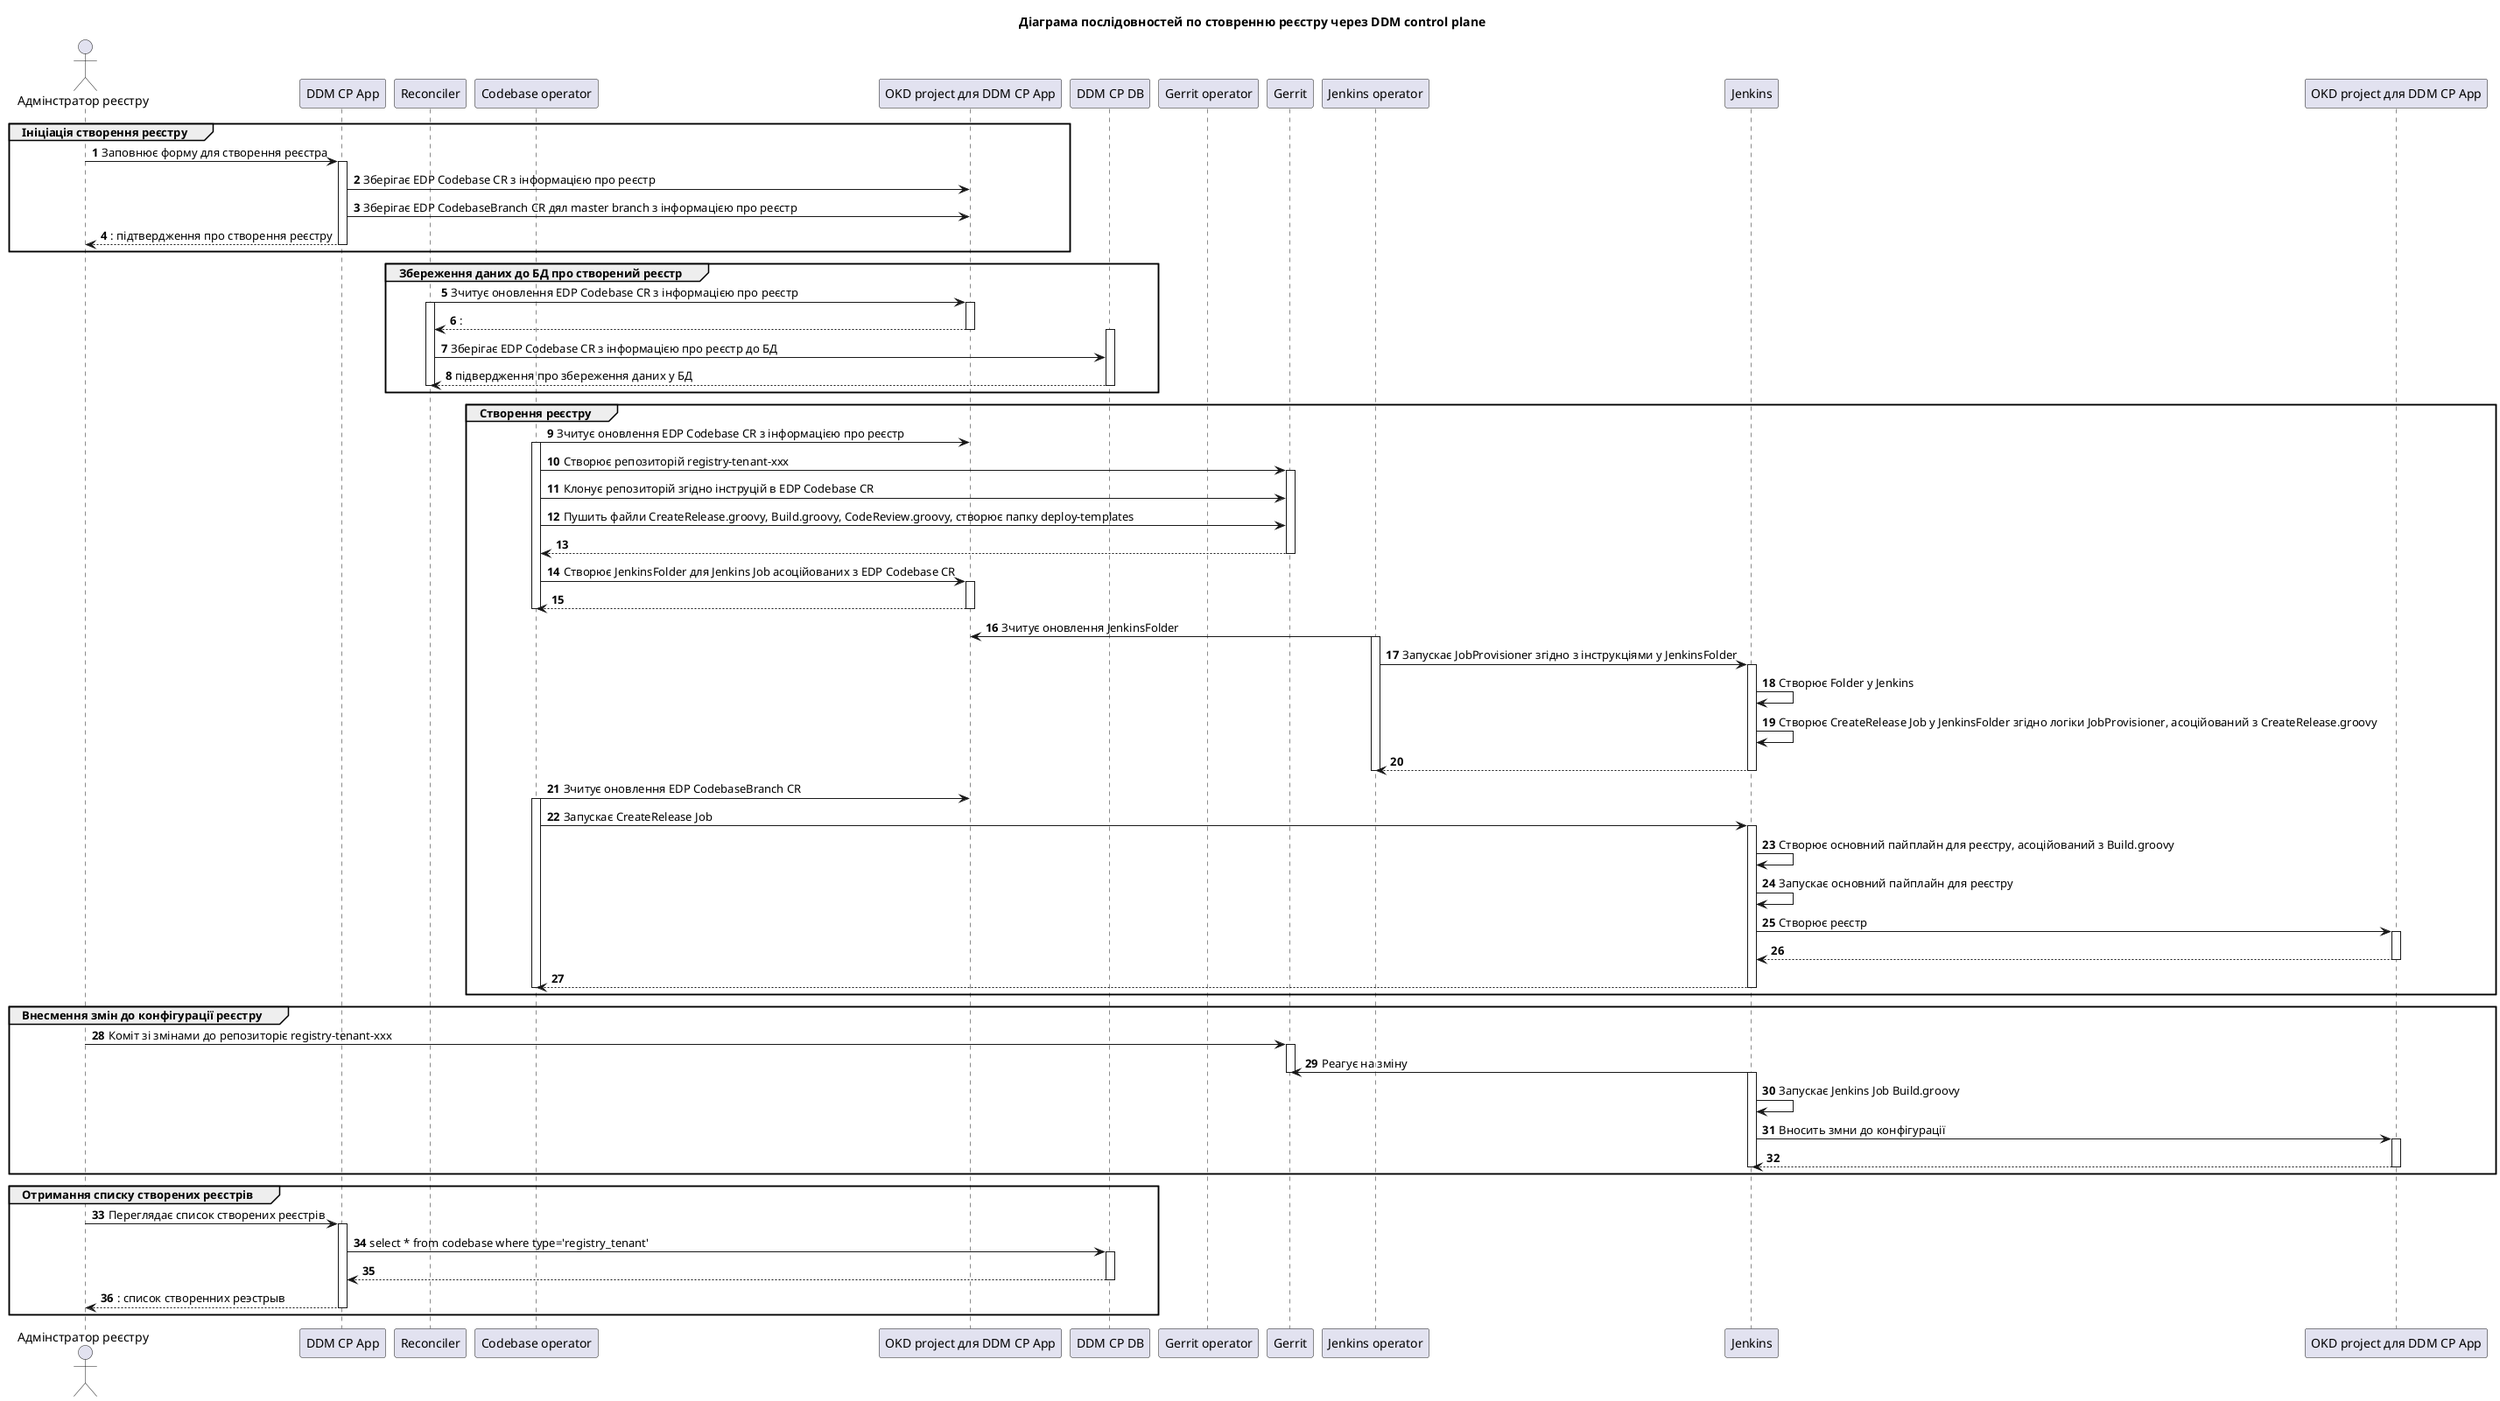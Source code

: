 @startuml
actor "Адмінстратор реєстру" as registry_admin order 10
participant "DDM CP App" as ddm_cp_app  order 20
participant "Reconciler" as reconciler  order 30
participant "Codebase operator" as codebase_operator  order 40
participant "OKD project для DDM CP App" as okd_project_cp  order 50
participant "DDM CP DB" as ddm_cp_db  order 60
participant "Gerrit operator" as gerrit_operator  order 70
participant "Gerrit" as gerrit  order 80
participant "Jenkins operator" as jenkins_operator  order 90
participant "Jenkins" as jenkins  order 100
participant "OKD project для DDM CP App" as okd_project_cp_registry  order 110

autonumber

title Діаграма послідовностей по стовренню реєстру через DDM control plane

group Ініціація створення реєстру
  registry_admin -> ddm_cp_app: Заповнює форму для створення реєстра
  activate ddm_cp_app
    ddm_cp_app -> okd_project_cp: Зберігає EDP Codebase CR з інформацією про реєстр
    ddm_cp_app -> okd_project_cp: Зберігає EDP CodebaseBranch CR дял master branch з інформацією про реєстр
  return: підтвердження про створення реєстру
end

group Збереження даних до БД про створений реєстр
  reconciler -> okd_project_cp: Зчитує оновлення EDP Codebase CR з інформацією про реєстр
  activate reconciler
    activate okd_project_cp
    return:
    activate ddm_cp_db
      reconciler -> ddm_cp_db: Зберігає EDP Codebase CR з інформацією про реєстр до БД
      reconciler <-- ddm_cp_db: підвердження про збереження даних у БД
    deactivate ddm_cp_db
  deactivate reconciler
end

group Створення реєстру
  codebase_operator -> okd_project_cp: Зчитує оновлення EDP Codebase CR з інформацією про реєстр
  activate codebase_operator
    codebase_operator -> gerrit: Створює репозиторій registry-tenant-xxx
    activate gerrit
      codebase_operator -> gerrit: Клонує репозиторій згідно інструцій в EDP Codebase CR
      codebase_operator -> gerrit: Пушить файли CreateRelease.groovy, Build.groovy, CodeReview.groovy, створює папку deploy-templates
      codebase_operator <-- gerrit:
    deactivate gerrit
    codebase_operator -> okd_project_cp: Створює JenkinsFolder для Jenkins Job асоційованих з EDP Codebase CR
    activate okd_project_cp
    return
  deactivate codebase_operator

  jenkins_operator -> okd_project_cp: Зчитує оновлення JenkinsFolder
  activate jenkins_operator
    jenkins_operator -> jenkins: Запускає JobProvisioner згідно з інструкціями у JenkinsFolder
    activate jenkins
      jenkins -> jenkins: Створює Folder у Jenkins
      jenkins -> jenkins: Створює CreateRelease Job у JenkinsFolder згідно логіки JobProvisioner, асоційований з CreateRelease.groovy
      jenkins_operator <-- jenkins:
    deactivate jenkins
  deactivate jenkins_operator

  codebase_operator -> okd_project_cp: Зчитує оновлення EDP CodebaseBranch CR
  activate codebase_operator
    codebase_operator -> jenkins: Запускає CreateRelease Job
    activate jenkins
      jenkins -> jenkins: Створює основний пайплайн для реєстру, асоційований з Build.groovy
      jenkins -> jenkins: Запускає основний пайплайн для реєстру
      jenkins -> okd_project_cp_registry: Створює реєстр
      activate okd_project_cp_registry
      return
      codebase_operator <-- jenkins:
    deactivate jenkins
  deactivate codebase_operator


end

group Внесмення змін до конфігурації реєстру
  registry_admin -> gerrit: Коміт зі змінами до репозиторіє registry-tenant-xxx
  activate gerrit
  jenkins -> gerrit: Реагує на зміну
  deactivate gerrit
  activate jenkins
      jenkins -> jenkins: Запускає Jenkins Job Build.groovy
      jenkins -> okd_project_cp_registry: Вносить змни до конфігурації
      activate okd_project_cp_registry
      return
  deactivate jenkins
end


group Отримання списку створених реєстрів
  registry_admin -> ddm_cp_app: Переглядає список створених реєстрів
  activate ddm_cp_app
    ddm_cp_app -> ddm_cp_db: select * from codebase where type='registry_tenant'
    activate ddm_cp_db
    return
  return: список створенних реэстрыв
end

@enduml